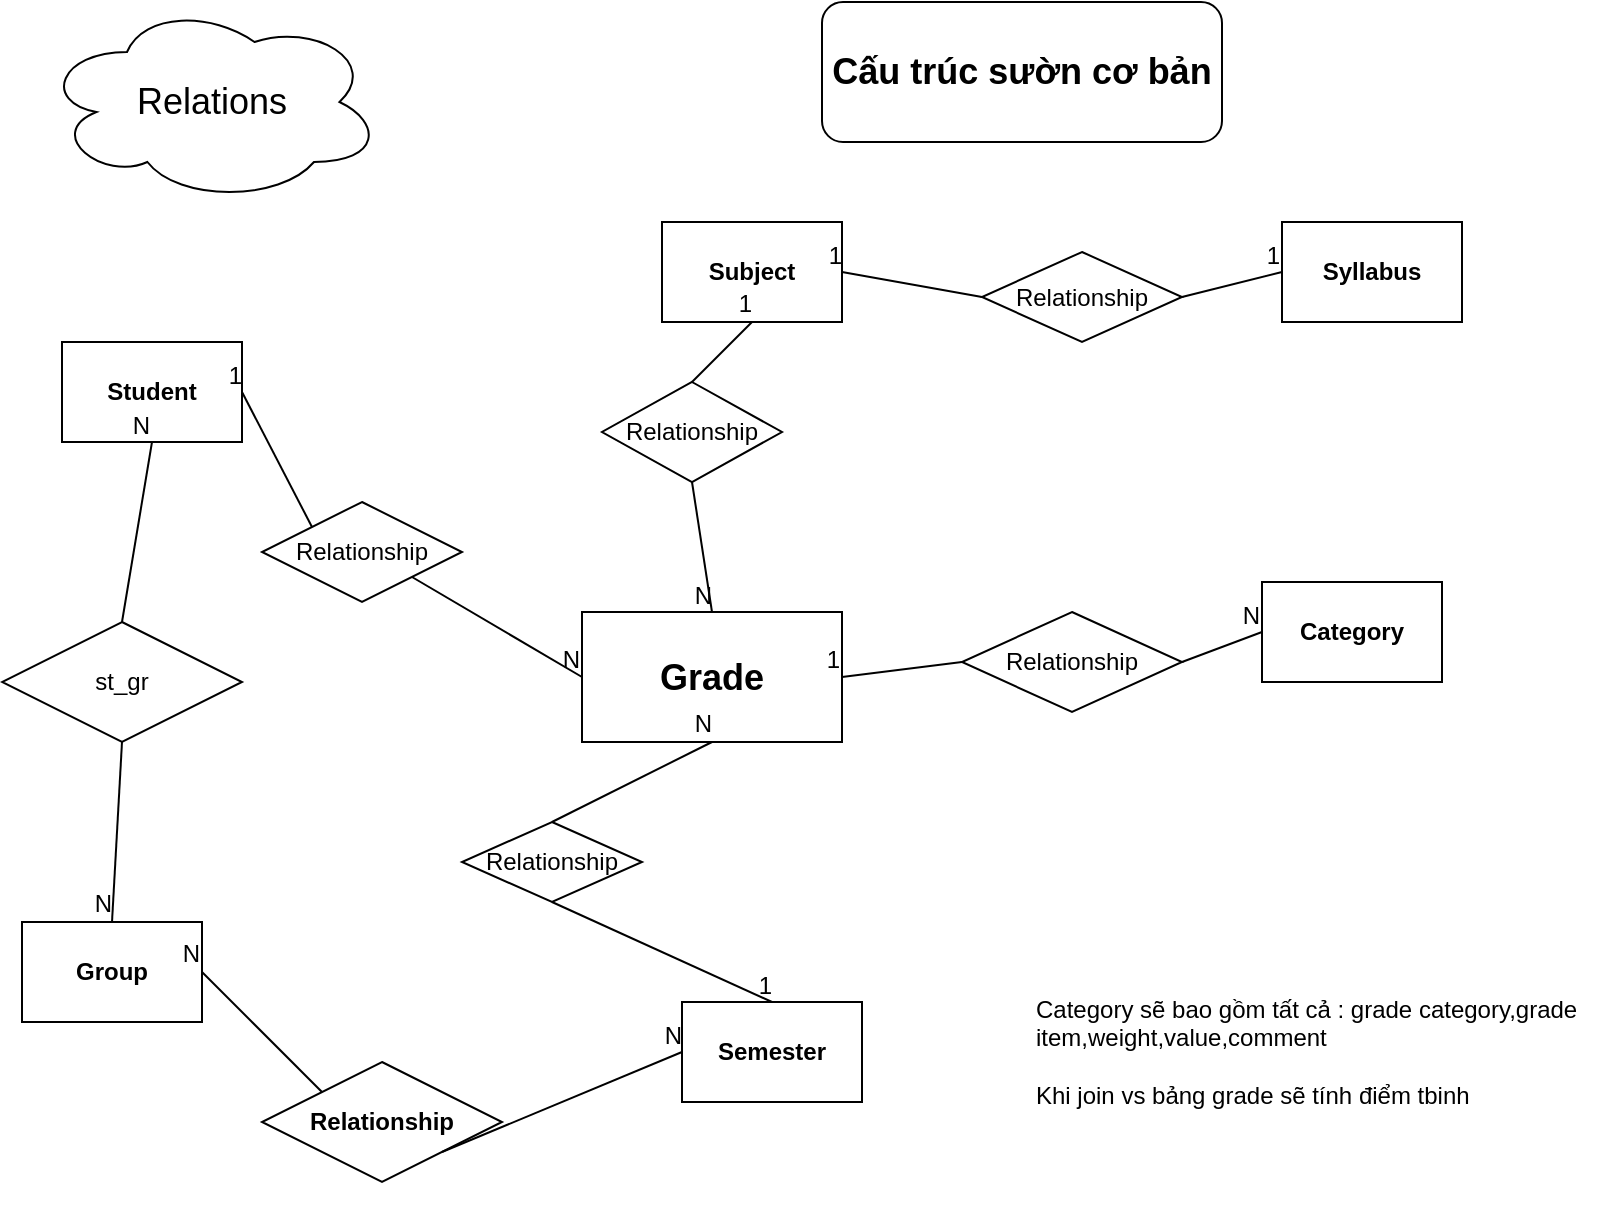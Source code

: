 <mxfile version="13.9.9" type="device"><diagram id="R2lEEEUBdFMjLlhIrx00" name="Page-1"><mxGraphModel dx="941" dy="698" grid="1" gridSize="10" guides="1" tooltips="1" connect="1" arrows="1" fold="1" page="1" pageScale="1" pageWidth="850" pageHeight="1100" math="0" shadow="0" extFonts="Permanent Marker^https://fonts.googleapis.com/css?family=Permanent+Marker"><root><mxCell id="0"/><mxCell id="1" parent="0"/><mxCell id="P8uxM0eAKHKZx865K3ri-13" value="&lt;font style=&quot;font-size: 18px&quot;&gt;Relations&lt;/font&gt;" style="ellipse;shape=cloud;whiteSpace=wrap;html=1;" vertex="1" parent="1"><mxGeometry x="30" y="80" width="170" height="100" as="geometry"/></mxCell><mxCell id="P8uxM0eAKHKZx865K3ri-16" value="&lt;b&gt;Student&lt;/b&gt;" style="rounded=0;whiteSpace=wrap;html=1;" vertex="1" parent="1"><mxGeometry x="40" y="250" width="90" height="50" as="geometry"/></mxCell><mxCell id="P8uxM0eAKHKZx865K3ri-17" value="&lt;b&gt;Group&lt;/b&gt;" style="rounded=0;whiteSpace=wrap;html=1;" vertex="1" parent="1"><mxGeometry x="20" y="540" width="90" height="50" as="geometry"/></mxCell><mxCell id="P8uxM0eAKHKZx865K3ri-19" value="&lt;b&gt;Semester&lt;/b&gt;" style="rounded=0;whiteSpace=wrap;html=1;" vertex="1" parent="1"><mxGeometry x="350" y="580" width="90" height="50" as="geometry"/></mxCell><mxCell id="P8uxM0eAKHKZx865K3ri-21" value="&lt;b&gt;Syllabus&lt;/b&gt;" style="rounded=0;whiteSpace=wrap;html=1;" vertex="1" parent="1"><mxGeometry x="650" y="190" width="90" height="50" as="geometry"/></mxCell><mxCell id="P8uxM0eAKHKZx865K3ri-22" value="&lt;b&gt;Category&lt;/b&gt;" style="rounded=0;whiteSpace=wrap;html=1;" vertex="1" parent="1"><mxGeometry x="640" y="370" width="90" height="50" as="geometry"/></mxCell><mxCell id="P8uxM0eAKHKZx865K3ri-23" value="&lt;b&gt;Subject&lt;/b&gt;" style="rounded=0;whiteSpace=wrap;html=1;" vertex="1" parent="1"><mxGeometry x="340" y="190" width="90" height="50" as="geometry"/></mxCell><mxCell id="P8uxM0eAKHKZx865K3ri-24" value="&lt;font style=&quot;font-size: 18px&quot;&gt;&lt;b&gt;Cấu trúc sườn cơ bản&lt;/b&gt;&lt;/font&gt;" style="rounded=1;whiteSpace=wrap;html=1;" vertex="1" parent="1"><mxGeometry x="420" y="80" width="200" height="70" as="geometry"/></mxCell><mxCell id="P8uxM0eAKHKZx865K3ri-38" value="st_gr" style="shape=rhombus;perimeter=rhombusPerimeter;whiteSpace=wrap;html=1;align=center;" vertex="1" parent="1"><mxGeometry x="10" y="390" width="120" height="60" as="geometry"/></mxCell><mxCell id="P8uxM0eAKHKZx865K3ri-43" value="" style="endArrow=none;html=1;rounded=0;exitX=0.5;exitY=0;exitDx=0;exitDy=0;entryX=0.5;entryY=1;entryDx=0;entryDy=0;" edge="1" parent="1" source="P8uxM0eAKHKZx865K3ri-38" target="P8uxM0eAKHKZx865K3ri-16"><mxGeometry relative="1" as="geometry"><mxPoint x="510" y="420" as="sourcePoint"/><mxPoint x="670" y="420" as="targetPoint"/></mxGeometry></mxCell><mxCell id="P8uxM0eAKHKZx865K3ri-44" value="N" style="resizable=0;html=1;align=right;verticalAlign=bottom;" connectable="0" vertex="1" parent="P8uxM0eAKHKZx865K3ri-43"><mxGeometry x="1" relative="1" as="geometry"/></mxCell><mxCell id="P8uxM0eAKHKZx865K3ri-45" value="" style="endArrow=none;html=1;rounded=0;exitX=0.5;exitY=1;exitDx=0;exitDy=0;entryX=0.5;entryY=0;entryDx=0;entryDy=0;" edge="1" parent="1" source="P8uxM0eAKHKZx865K3ri-38" target="P8uxM0eAKHKZx865K3ri-17"><mxGeometry relative="1" as="geometry"><mxPoint x="510" y="420" as="sourcePoint"/><mxPoint x="670" y="420" as="targetPoint"/></mxGeometry></mxCell><mxCell id="P8uxM0eAKHKZx865K3ri-46" value="N" style="resizable=0;html=1;align=right;verticalAlign=bottom;" connectable="0" vertex="1" parent="P8uxM0eAKHKZx865K3ri-45"><mxGeometry x="1" relative="1" as="geometry"/></mxCell><mxCell id="P8uxM0eAKHKZx865K3ri-47" value="&lt;b&gt;Relationship&lt;/b&gt;" style="shape=rhombus;perimeter=rhombusPerimeter;whiteSpace=wrap;html=1;align=center;" vertex="1" parent="1"><mxGeometry x="140" y="610" width="120" height="60" as="geometry"/></mxCell><mxCell id="P8uxM0eAKHKZx865K3ri-48" value="" style="endArrow=none;html=1;rounded=0;exitX=0;exitY=0;exitDx=0;exitDy=0;entryX=1;entryY=0.5;entryDx=0;entryDy=0;" edge="1" parent="1" source="P8uxM0eAKHKZx865K3ri-47" target="P8uxM0eAKHKZx865K3ri-17"><mxGeometry relative="1" as="geometry"><mxPoint x="510" y="420" as="sourcePoint"/><mxPoint x="670" y="420" as="targetPoint"/></mxGeometry></mxCell><mxCell id="P8uxM0eAKHKZx865K3ri-49" value="N" style="resizable=0;html=1;align=right;verticalAlign=bottom;" connectable="0" vertex="1" parent="P8uxM0eAKHKZx865K3ri-48"><mxGeometry x="1" relative="1" as="geometry"/></mxCell><mxCell id="P8uxM0eAKHKZx865K3ri-50" value="" style="endArrow=none;html=1;rounded=0;exitX=1;exitY=1;exitDx=0;exitDy=0;entryX=0;entryY=0.5;entryDx=0;entryDy=0;" edge="1" parent="1" source="P8uxM0eAKHKZx865K3ri-47" target="P8uxM0eAKHKZx865K3ri-19"><mxGeometry relative="1" as="geometry"><mxPoint x="510" y="420" as="sourcePoint"/><mxPoint x="670" y="420" as="targetPoint"/></mxGeometry></mxCell><mxCell id="P8uxM0eAKHKZx865K3ri-51" value="N" style="resizable=0;html=1;align=right;verticalAlign=bottom;" connectable="0" vertex="1" parent="P8uxM0eAKHKZx865K3ri-50"><mxGeometry x="1" relative="1" as="geometry"/></mxCell><mxCell id="P8uxM0eAKHKZx865K3ri-53" value="" style="endArrow=none;html=1;rounded=0;entryX=0;entryY=0.5;entryDx=0;entryDy=0;exitX=1;exitY=1;exitDx=0;exitDy=0;" edge="1" parent="1" source="P8uxM0eAKHKZx865K3ri-65" target="P8uxM0eAKHKZx865K3ri-64"><mxGeometry relative="1" as="geometry"><mxPoint x="200" y="280" as="sourcePoint"/><mxPoint x="210" y="265" as="targetPoint"/></mxGeometry></mxCell><mxCell id="P8uxM0eAKHKZx865K3ri-54" value="N" style="resizable=0;html=1;align=right;verticalAlign=bottom;" connectable="0" vertex="1" parent="P8uxM0eAKHKZx865K3ri-53"><mxGeometry x="1" relative="1" as="geometry"/></mxCell><mxCell id="P8uxM0eAKHKZx865K3ri-61" value="Relationship" style="shape=rhombus;perimeter=rhombusPerimeter;whiteSpace=wrap;html=1;align=center;" vertex="1" parent="1"><mxGeometry x="500" y="205" width="100" height="45" as="geometry"/></mxCell><mxCell id="P8uxM0eAKHKZx865K3ri-64" value="&lt;b&gt;&lt;font style=&quot;font-size: 18px&quot;&gt;Grade&lt;/font&gt;&lt;/b&gt;" style="whiteSpace=wrap;html=1;align=center;" vertex="1" parent="1"><mxGeometry x="300" y="385" width="130" height="65" as="geometry"/></mxCell><mxCell id="P8uxM0eAKHKZx865K3ri-65" value="Relationship" style="shape=rhombus;perimeter=rhombusPerimeter;whiteSpace=wrap;html=1;align=center;" vertex="1" parent="1"><mxGeometry x="140" y="330" width="100" height="50" as="geometry"/></mxCell><mxCell id="P8uxM0eAKHKZx865K3ri-66" value="Relationship" style="shape=rhombus;perimeter=rhombusPerimeter;whiteSpace=wrap;html=1;align=center;" vertex="1" parent="1"><mxGeometry x="310" y="270" width="90" height="50" as="geometry"/></mxCell><mxCell id="P8uxM0eAKHKZx865K3ri-67" value="Relationship" style="shape=rhombus;perimeter=rhombusPerimeter;whiteSpace=wrap;html=1;align=center;" vertex="1" parent="1"><mxGeometry x="240" y="490" width="90" height="40" as="geometry"/></mxCell><mxCell id="P8uxM0eAKHKZx865K3ri-68" value="" style="endArrow=none;html=1;rounded=0;exitX=0;exitY=0;exitDx=0;exitDy=0;entryX=1;entryY=0.5;entryDx=0;entryDy=0;" edge="1" parent="1" source="P8uxM0eAKHKZx865K3ri-65" target="P8uxM0eAKHKZx865K3ri-16"><mxGeometry relative="1" as="geometry"><mxPoint x="510" y="420" as="sourcePoint"/><mxPoint x="670" y="420" as="targetPoint"/></mxGeometry></mxCell><mxCell id="P8uxM0eAKHKZx865K3ri-69" value="1" style="resizable=0;html=1;align=right;verticalAlign=bottom;" connectable="0" vertex="1" parent="P8uxM0eAKHKZx865K3ri-68"><mxGeometry x="1" relative="1" as="geometry"/></mxCell><mxCell id="P8uxM0eAKHKZx865K3ri-70" value="" style="endArrow=none;html=1;rounded=0;exitX=0.5;exitY=0;exitDx=0;exitDy=0;entryX=0.5;entryY=1;entryDx=0;entryDy=0;" edge="1" parent="1" source="P8uxM0eAKHKZx865K3ri-66" target="P8uxM0eAKHKZx865K3ri-23"><mxGeometry relative="1" as="geometry"><mxPoint x="205" y="292.5" as="sourcePoint"/><mxPoint x="380" y="275" as="targetPoint"/></mxGeometry></mxCell><mxCell id="P8uxM0eAKHKZx865K3ri-71" value="1" style="resizable=0;html=1;align=right;verticalAlign=bottom;" connectable="0" vertex="1" parent="P8uxM0eAKHKZx865K3ri-70"><mxGeometry x="1" relative="1" as="geometry"/></mxCell><mxCell id="P8uxM0eAKHKZx865K3ri-72" value="" style="endArrow=none;html=1;rounded=0;exitX=0.5;exitY=1;exitDx=0;exitDy=0;entryX=0.5;entryY=0;entryDx=0;entryDy=0;" edge="1" parent="1" source="P8uxM0eAKHKZx865K3ri-66" target="P8uxM0eAKHKZx865K3ri-64"><mxGeometry relative="1" as="geometry"><mxPoint x="510" y="420" as="sourcePoint"/><mxPoint x="670" y="420" as="targetPoint"/></mxGeometry></mxCell><mxCell id="P8uxM0eAKHKZx865K3ri-73" value="N" style="resizable=0;html=1;align=right;verticalAlign=bottom;" connectable="0" vertex="1" parent="P8uxM0eAKHKZx865K3ri-72"><mxGeometry x="1" relative="1" as="geometry"/></mxCell><mxCell id="P8uxM0eAKHKZx865K3ri-74" value="" style="endArrow=none;html=1;rounded=0;exitX=0.5;exitY=0;exitDx=0;exitDy=0;entryX=0.5;entryY=1;entryDx=0;entryDy=0;" edge="1" parent="1" source="P8uxM0eAKHKZx865K3ri-67" target="P8uxM0eAKHKZx865K3ri-64"><mxGeometry relative="1" as="geometry"><mxPoint x="510" y="420" as="sourcePoint"/><mxPoint x="260" y="450" as="targetPoint"/></mxGeometry></mxCell><mxCell id="P8uxM0eAKHKZx865K3ri-75" value="N" style="resizable=0;html=1;align=right;verticalAlign=bottom;" connectable="0" vertex="1" parent="P8uxM0eAKHKZx865K3ri-74"><mxGeometry x="1" relative="1" as="geometry"/></mxCell><mxCell id="P8uxM0eAKHKZx865K3ri-76" value="" style="endArrow=none;html=1;rounded=0;exitX=0.5;exitY=1;exitDx=0;exitDy=0;entryX=0.5;entryY=0;entryDx=0;entryDy=0;" edge="1" parent="1" source="P8uxM0eAKHKZx865K3ri-67" target="P8uxM0eAKHKZx865K3ri-19"><mxGeometry relative="1" as="geometry"><mxPoint x="510" y="420" as="sourcePoint"/><mxPoint x="670" y="420" as="targetPoint"/></mxGeometry></mxCell><mxCell id="P8uxM0eAKHKZx865K3ri-77" value="1" style="resizable=0;html=1;align=right;verticalAlign=bottom;" connectable="0" vertex="1" parent="P8uxM0eAKHKZx865K3ri-76"><mxGeometry x="1" relative="1" as="geometry"/></mxCell><mxCell id="P8uxM0eAKHKZx865K3ri-78" value="" style="endArrow=none;html=1;rounded=0;exitX=0;exitY=0.5;exitDx=0;exitDy=0;entryX=1;entryY=0.5;entryDx=0;entryDy=0;" edge="1" parent="1" source="P8uxM0eAKHKZx865K3ri-61" target="P8uxM0eAKHKZx865K3ri-23"><mxGeometry relative="1" as="geometry"><mxPoint x="340" y="440" as="sourcePoint"/><mxPoint x="500" y="440" as="targetPoint"/></mxGeometry></mxCell><mxCell id="P8uxM0eAKHKZx865K3ri-79" value="1" style="resizable=0;html=1;align=right;verticalAlign=bottom;" connectable="0" vertex="1" parent="P8uxM0eAKHKZx865K3ri-78"><mxGeometry x="1" relative="1" as="geometry"/></mxCell><mxCell id="P8uxM0eAKHKZx865K3ri-80" value="" style="endArrow=none;html=1;rounded=0;exitX=1;exitY=0.5;exitDx=0;exitDy=0;entryX=0;entryY=0.5;entryDx=0;entryDy=0;" edge="1" parent="1" source="P8uxM0eAKHKZx865K3ri-61" target="P8uxM0eAKHKZx865K3ri-21"><mxGeometry relative="1" as="geometry"><mxPoint x="340" y="440" as="sourcePoint"/><mxPoint x="500" y="440" as="targetPoint"/></mxGeometry></mxCell><mxCell id="P8uxM0eAKHKZx865K3ri-81" value="1" style="resizable=0;html=1;align=right;verticalAlign=bottom;" connectable="0" vertex="1" parent="P8uxM0eAKHKZx865K3ri-80"><mxGeometry x="1" relative="1" as="geometry"/></mxCell><mxCell id="P8uxM0eAKHKZx865K3ri-83" value="Relationship" style="shape=rhombus;perimeter=rhombusPerimeter;whiteSpace=wrap;html=1;align=center;" vertex="1" parent="1"><mxGeometry x="490" y="385" width="110" height="50" as="geometry"/></mxCell><mxCell id="P8uxM0eAKHKZx865K3ri-84" value="" style="endArrow=none;html=1;rounded=0;exitX=0;exitY=0.5;exitDx=0;exitDy=0;entryX=1;entryY=0.5;entryDx=0;entryDy=0;" edge="1" parent="1" source="P8uxM0eAKHKZx865K3ri-83" target="P8uxM0eAKHKZx865K3ri-64"><mxGeometry relative="1" as="geometry"><mxPoint x="340" y="430" as="sourcePoint"/><mxPoint x="500" y="430" as="targetPoint"/></mxGeometry></mxCell><mxCell id="P8uxM0eAKHKZx865K3ri-85" value="1" style="resizable=0;html=1;align=right;verticalAlign=bottom;" connectable="0" vertex="1" parent="P8uxM0eAKHKZx865K3ri-84"><mxGeometry x="1" relative="1" as="geometry"/></mxCell><mxCell id="P8uxM0eAKHKZx865K3ri-87" value="" style="endArrow=none;html=1;rounded=0;exitX=1;exitY=0.5;exitDx=0;exitDy=0;entryX=0;entryY=0.5;entryDx=0;entryDy=0;" edge="1" parent="1" source="P8uxM0eAKHKZx865K3ri-83" target="P8uxM0eAKHKZx865K3ri-22"><mxGeometry relative="1" as="geometry"><mxPoint x="340" y="530" as="sourcePoint"/><mxPoint x="500" y="530" as="targetPoint"/></mxGeometry></mxCell><mxCell id="P8uxM0eAKHKZx865K3ri-88" value="N" style="resizable=0;html=1;align=right;verticalAlign=bottom;" connectable="0" vertex="1" parent="P8uxM0eAKHKZx865K3ri-87"><mxGeometry x="1" relative="1" as="geometry"/></mxCell><mxCell id="P8uxM0eAKHKZx865K3ri-89" value="Category sẽ bao gồm tất cả : grade category,grade item,weight,value,comment&lt;br&gt;&lt;br&gt;Khi join vs bảng grade sẽ tính điểm tbinh" style="text;html=1;strokeColor=none;fillColor=none;align=left;verticalAlign=middle;whiteSpace=wrap;rounded=0;" vertex="1" parent="1"><mxGeometry x="525" y="520" width="295" height="170" as="geometry"/></mxCell></root></mxGraphModel></diagram></mxfile>